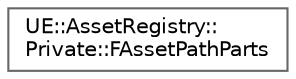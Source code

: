 digraph "Graphical Class Hierarchy"
{
 // INTERACTIVE_SVG=YES
 // LATEX_PDF_SIZE
  bgcolor="transparent";
  edge [fontname=Helvetica,fontsize=10,labelfontname=Helvetica,labelfontsize=10];
  node [fontname=Helvetica,fontsize=10,shape=box,height=0.2,width=0.4];
  rankdir="LR";
  Node0 [id="Node000000",label="UE::AssetRegistry::\lPrivate::FAssetPathParts",height=0.2,width=0.4,color="grey40", fillcolor="white", style="filled",URL="$d6/dad/structUE_1_1AssetRegistry_1_1Private_1_1FAssetPathParts.html",tooltip=" "];
}
